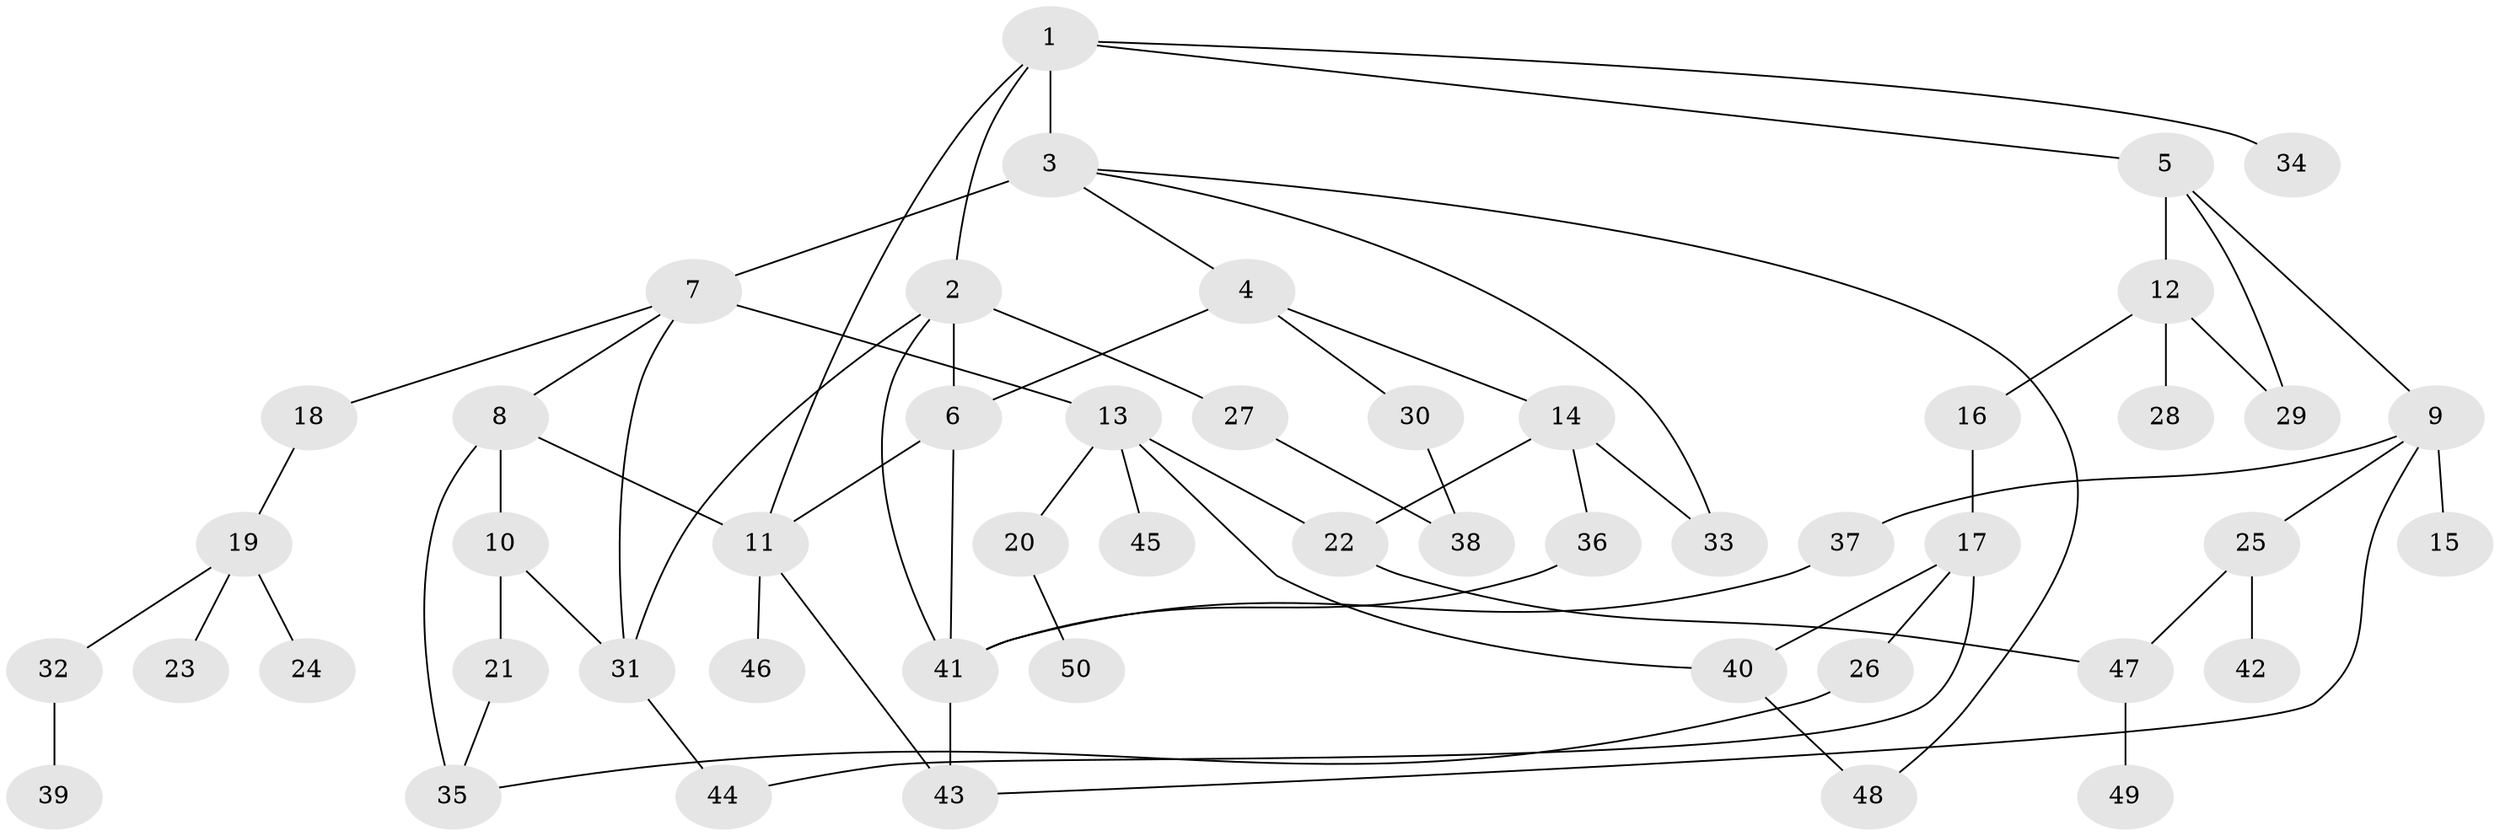 // original degree distribution, {6: 0.020202020202020204, 3: 0.20202020202020202, 9: 0.010101010101010102, 5: 0.06060606060606061, 4: 0.0707070707070707, 2: 0.2828282828282828, 7: 0.010101010101010102, 1: 0.3434343434343434}
// Generated by graph-tools (version 1.1) at 2025/34/03/09/25 02:34:19]
// undirected, 50 vertices, 69 edges
graph export_dot {
graph [start="1"]
  node [color=gray90,style=filled];
  1;
  2;
  3;
  4;
  5;
  6;
  7;
  8;
  9;
  10;
  11;
  12;
  13;
  14;
  15;
  16;
  17;
  18;
  19;
  20;
  21;
  22;
  23;
  24;
  25;
  26;
  27;
  28;
  29;
  30;
  31;
  32;
  33;
  34;
  35;
  36;
  37;
  38;
  39;
  40;
  41;
  42;
  43;
  44;
  45;
  46;
  47;
  48;
  49;
  50;
  1 -- 2 [weight=1.0];
  1 -- 3 [weight=1.0];
  1 -- 5 [weight=1.0];
  1 -- 11 [weight=1.0];
  1 -- 34 [weight=1.0];
  2 -- 6 [weight=1.0];
  2 -- 27 [weight=2.0];
  2 -- 31 [weight=1.0];
  2 -- 41 [weight=1.0];
  3 -- 4 [weight=1.0];
  3 -- 7 [weight=4.0];
  3 -- 33 [weight=1.0];
  3 -- 48 [weight=1.0];
  4 -- 6 [weight=1.0];
  4 -- 14 [weight=1.0];
  4 -- 30 [weight=1.0];
  5 -- 9 [weight=1.0];
  5 -- 12 [weight=1.0];
  5 -- 29 [weight=1.0];
  6 -- 11 [weight=1.0];
  6 -- 41 [weight=1.0];
  7 -- 8 [weight=1.0];
  7 -- 13 [weight=1.0];
  7 -- 18 [weight=1.0];
  7 -- 31 [weight=1.0];
  8 -- 10 [weight=1.0];
  8 -- 11 [weight=1.0];
  8 -- 35 [weight=2.0];
  9 -- 15 [weight=4.0];
  9 -- 25 [weight=1.0];
  9 -- 37 [weight=1.0];
  9 -- 43 [weight=1.0];
  10 -- 21 [weight=1.0];
  10 -- 31 [weight=4.0];
  11 -- 43 [weight=1.0];
  11 -- 46 [weight=1.0];
  12 -- 16 [weight=1.0];
  12 -- 28 [weight=1.0];
  12 -- 29 [weight=1.0];
  13 -- 20 [weight=1.0];
  13 -- 22 [weight=1.0];
  13 -- 40 [weight=1.0];
  13 -- 45 [weight=1.0];
  14 -- 22 [weight=1.0];
  14 -- 33 [weight=1.0];
  14 -- 36 [weight=1.0];
  16 -- 17 [weight=1.0];
  17 -- 26 [weight=1.0];
  17 -- 40 [weight=1.0];
  17 -- 44 [weight=1.0];
  18 -- 19 [weight=1.0];
  19 -- 23 [weight=1.0];
  19 -- 24 [weight=1.0];
  19 -- 32 [weight=1.0];
  20 -- 50 [weight=1.0];
  21 -- 35 [weight=1.0];
  22 -- 47 [weight=1.0];
  25 -- 42 [weight=1.0];
  25 -- 47 [weight=1.0];
  26 -- 35 [weight=1.0];
  27 -- 38 [weight=1.0];
  30 -- 38 [weight=1.0];
  31 -- 44 [weight=1.0];
  32 -- 39 [weight=1.0];
  36 -- 41 [weight=1.0];
  37 -- 41 [weight=1.0];
  40 -- 48 [weight=1.0];
  41 -- 43 [weight=1.0];
  47 -- 49 [weight=1.0];
}
